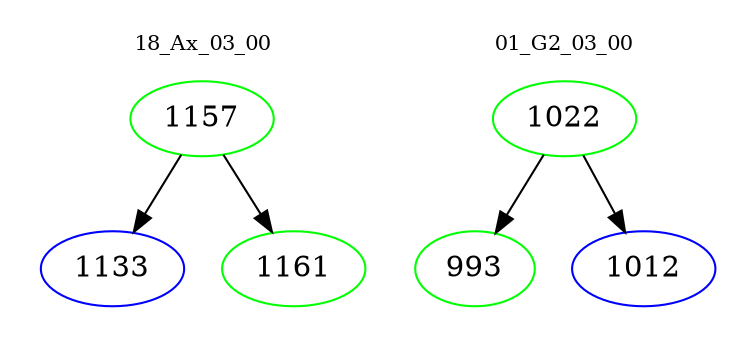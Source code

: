 digraph{
subgraph cluster_0 {
color = white
label = "18_Ax_03_00";
fontsize=10;
T0_1157 [label="1157", color="green"]
T0_1157 -> T0_1133 [color="black"]
T0_1133 [label="1133", color="blue"]
T0_1157 -> T0_1161 [color="black"]
T0_1161 [label="1161", color="green"]
}
subgraph cluster_1 {
color = white
label = "01_G2_03_00";
fontsize=10;
T1_1022 [label="1022", color="green"]
T1_1022 -> T1_993 [color="black"]
T1_993 [label="993", color="green"]
T1_1022 -> T1_1012 [color="black"]
T1_1012 [label="1012", color="blue"]
}
}
